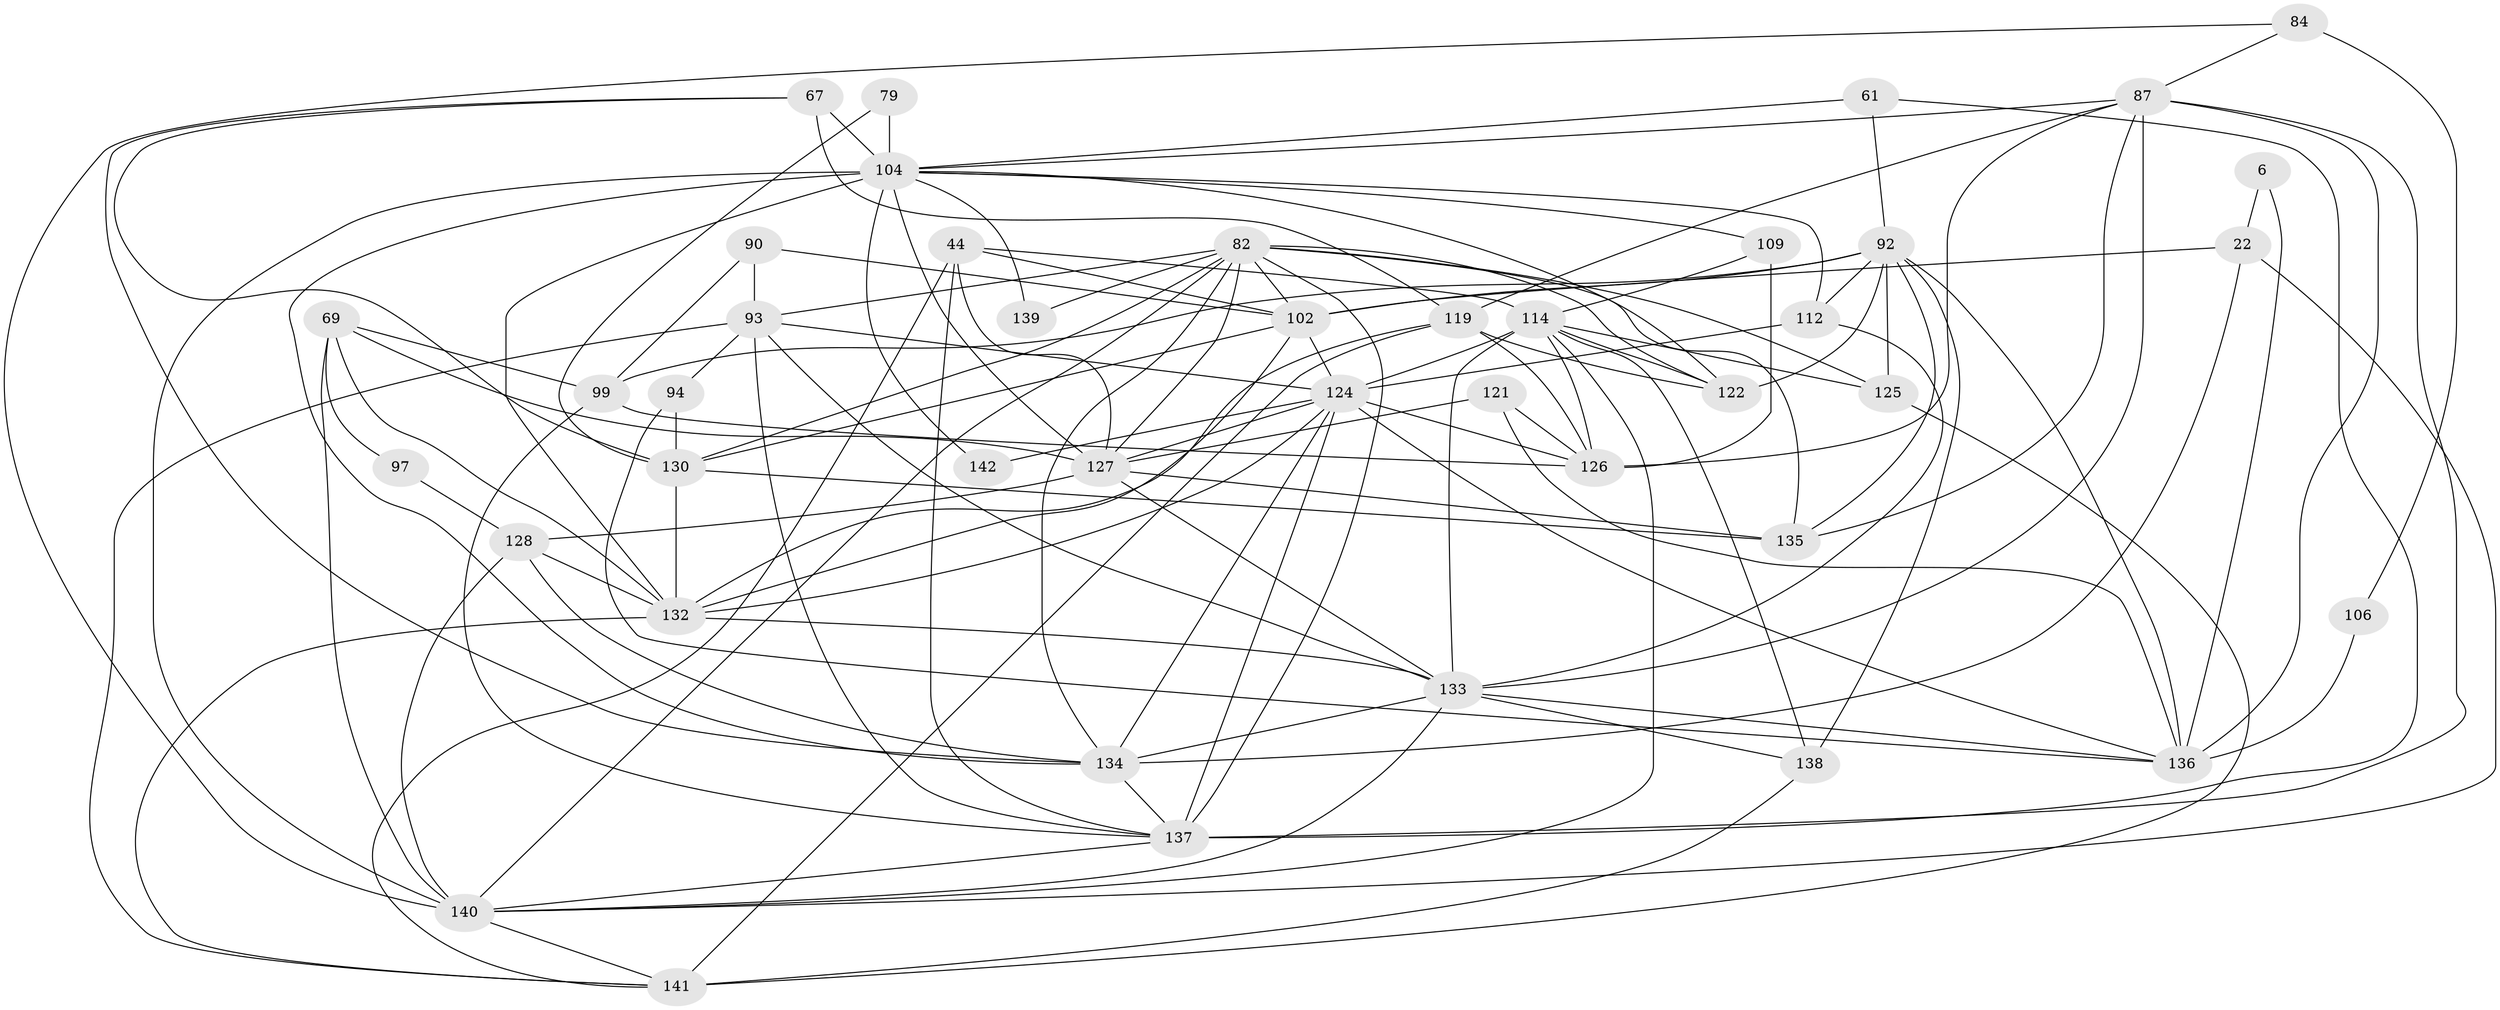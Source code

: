 // original degree distribution, {4: 0.24647887323943662, 3: 0.30985915492957744, 5: 0.176056338028169, 2: 0.11971830985915492, 6: 0.09859154929577464, 8: 0.028169014084507043, 7: 0.02112676056338028}
// Generated by graph-tools (version 1.1) at 2025/54/03/04/25 21:54:10]
// undirected, 42 vertices, 123 edges
graph export_dot {
graph [start="1"]
  node [color=gray90,style=filled];
  6;
  22 [super="+12"];
  44 [super="+7"];
  61 [super="+51"];
  67;
  69 [super="+49"];
  79;
  82 [super="+54+74+81+76"];
  84 [super="+30"];
  87 [super="+19"];
  90;
  92 [super="+37"];
  93 [super="+17+36"];
  94;
  97;
  99 [super="+85"];
  102 [super="+68+56"];
  104 [super="+70+33+101"];
  106;
  109 [super="+73"];
  112;
  114 [super="+86+110+105+103"];
  119;
  121 [super="+77"];
  122 [super="+118+66+78"];
  124 [super="+71+38+120"];
  125;
  126 [super="+39+21"];
  127 [super="+89+42+88"];
  128 [super="+95"];
  130 [super="+55+91"];
  132 [super="+111+58"];
  133 [super="+107+75+116+123+115"];
  134 [super="+53+108+129"];
  135 [super="+80"];
  136 [super="+52+98"];
  137 [super="+59+83"];
  138 [super="+35"];
  139;
  140 [super="+131"];
  141 [super="+113+26"];
  142;
  6 -- 22;
  6 -- 136;
  22 -- 140 [weight=2];
  22 -- 102;
  22 -- 134;
  44 -- 137 [weight=2];
  44 -- 141;
  44 -- 127;
  44 -- 102;
  44 -- 114;
  61 -- 137 [weight=3];
  61 -- 104 [weight=2];
  61 -- 92;
  67 -- 119;
  67 -- 104 [weight=2];
  67 -- 130;
  67 -- 134;
  69 -- 140;
  69 -- 97;
  69 -- 99 [weight=2];
  69 -- 127;
  69 -- 132;
  79 -- 104;
  79 -- 130;
  82 -- 125;
  82 -- 135;
  82 -- 140;
  82 -- 127 [weight=3];
  82 -- 93;
  82 -- 122 [weight=3];
  82 -- 130;
  82 -- 102;
  82 -- 134 [weight=2];
  82 -- 137;
  82 -- 139;
  84 -- 106 [weight=2];
  84 -- 87;
  84 -- 140;
  87 -- 137 [weight=2];
  87 -- 135;
  87 -- 104;
  87 -- 119;
  87 -- 126 [weight=3];
  87 -- 133 [weight=5];
  87 -- 136 [weight=2];
  90 -- 102;
  90 -- 99;
  90 -- 93;
  92 -- 122 [weight=2];
  92 -- 112;
  92 -- 136;
  92 -- 99;
  92 -- 102 [weight=2];
  92 -- 135;
  92 -- 138;
  92 -- 125;
  93 -- 94;
  93 -- 124;
  93 -- 141;
  93 -- 133 [weight=3];
  93 -- 137;
  94 -- 130;
  94 -- 136;
  97 -- 128;
  99 -- 137;
  99 -- 126;
  102 -- 130 [weight=4];
  102 -- 124 [weight=2];
  102 -- 132;
  104 -- 134 [weight=4];
  104 -- 139 [weight=2];
  104 -- 127 [weight=3];
  104 -- 132;
  104 -- 140 [weight=3];
  104 -- 142;
  104 -- 112;
  104 -- 122 [weight=3];
  104 -- 109;
  106 -- 136 [weight=2];
  109 -- 126;
  109 -- 114 [weight=2];
  112 -- 133 [weight=2];
  112 -- 124;
  114 -- 126 [weight=2];
  114 -- 140;
  114 -- 138;
  114 -- 122 [weight=3];
  114 -- 133;
  114 -- 125;
  114 -- 124;
  119 -- 141 [weight=2];
  119 -- 126;
  119 -- 132;
  119 -- 122 [weight=2];
  121 -- 127 [weight=2];
  121 -- 126;
  121 -- 136 [weight=2];
  124 -- 132 [weight=2];
  124 -- 134;
  124 -- 136;
  124 -- 137;
  124 -- 142;
  124 -- 126;
  124 -- 127;
  125 -- 141;
  127 -- 128;
  127 -- 135 [weight=2];
  127 -- 133;
  128 -- 134;
  128 -- 132 [weight=2];
  128 -- 140;
  130 -- 135 [weight=3];
  130 -- 132;
  132 -- 133 [weight=2];
  132 -- 141;
  133 -- 138;
  133 -- 140;
  133 -- 136;
  133 -- 134 [weight=5];
  134 -- 137;
  137 -- 140 [weight=2];
  138 -- 141;
  140 -- 141;
}
